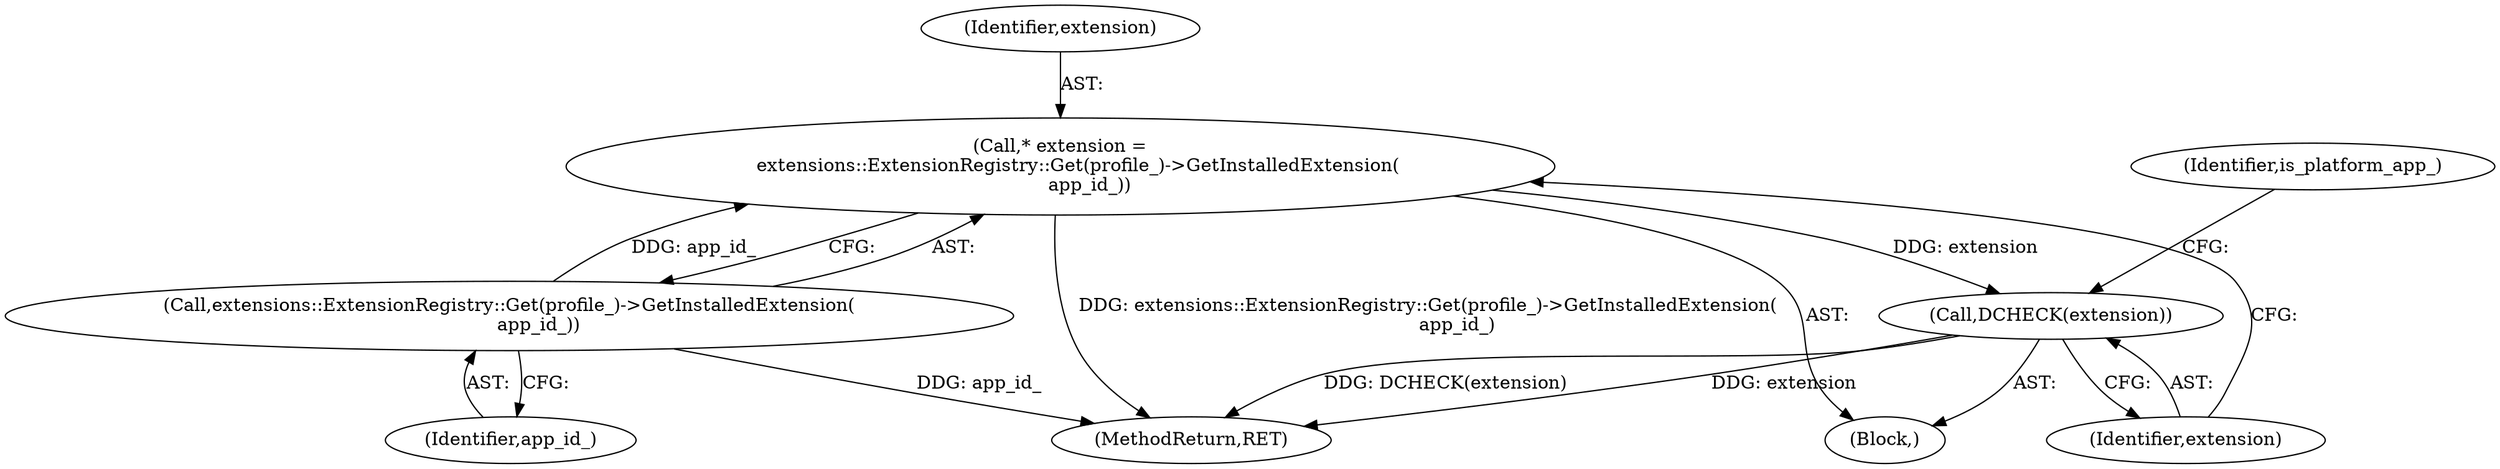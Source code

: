 digraph "0_Chrome_db93178bcaaf7e99ebb18bd51fa99b2feaf47e1f_5@pointer" {
"1000116" [label="(Call,* extension =\n      extensions::ExtensionRegistry::Get(profile_)->GetInstalledExtension(\n          app_id_))"];
"1000118" [label="(Call,extensions::ExtensionRegistry::Get(profile_)->GetInstalledExtension(\n          app_id_))"];
"1000120" [label="(Call,DCHECK(extension))"];
"1000116" [label="(Call,* extension =\n      extensions::ExtensionRegistry::Get(profile_)->GetInstalledExtension(\n          app_id_))"];
"1000120" [label="(Call,DCHECK(extension))"];
"1000130" [label="(MethodReturn,RET)"];
"1000119" [label="(Identifier,app_id_)"];
"1000117" [label="(Identifier,extension)"];
"1000118" [label="(Call,extensions::ExtensionRegistry::Get(profile_)->GetInstalledExtension(\n          app_id_))"];
"1000123" [label="(Identifier,is_platform_app_)"];
"1000105" [label="(Block,)"];
"1000121" [label="(Identifier,extension)"];
"1000116" -> "1000105"  [label="AST: "];
"1000116" -> "1000118"  [label="CFG: "];
"1000117" -> "1000116"  [label="AST: "];
"1000118" -> "1000116"  [label="AST: "];
"1000121" -> "1000116"  [label="CFG: "];
"1000116" -> "1000130"  [label="DDG: extensions::ExtensionRegistry::Get(profile_)->GetInstalledExtension(\n          app_id_)"];
"1000118" -> "1000116"  [label="DDG: app_id_"];
"1000116" -> "1000120"  [label="DDG: extension"];
"1000118" -> "1000119"  [label="CFG: "];
"1000119" -> "1000118"  [label="AST: "];
"1000118" -> "1000130"  [label="DDG: app_id_"];
"1000120" -> "1000105"  [label="AST: "];
"1000120" -> "1000121"  [label="CFG: "];
"1000121" -> "1000120"  [label="AST: "];
"1000123" -> "1000120"  [label="CFG: "];
"1000120" -> "1000130"  [label="DDG: extension"];
"1000120" -> "1000130"  [label="DDG: DCHECK(extension)"];
}
